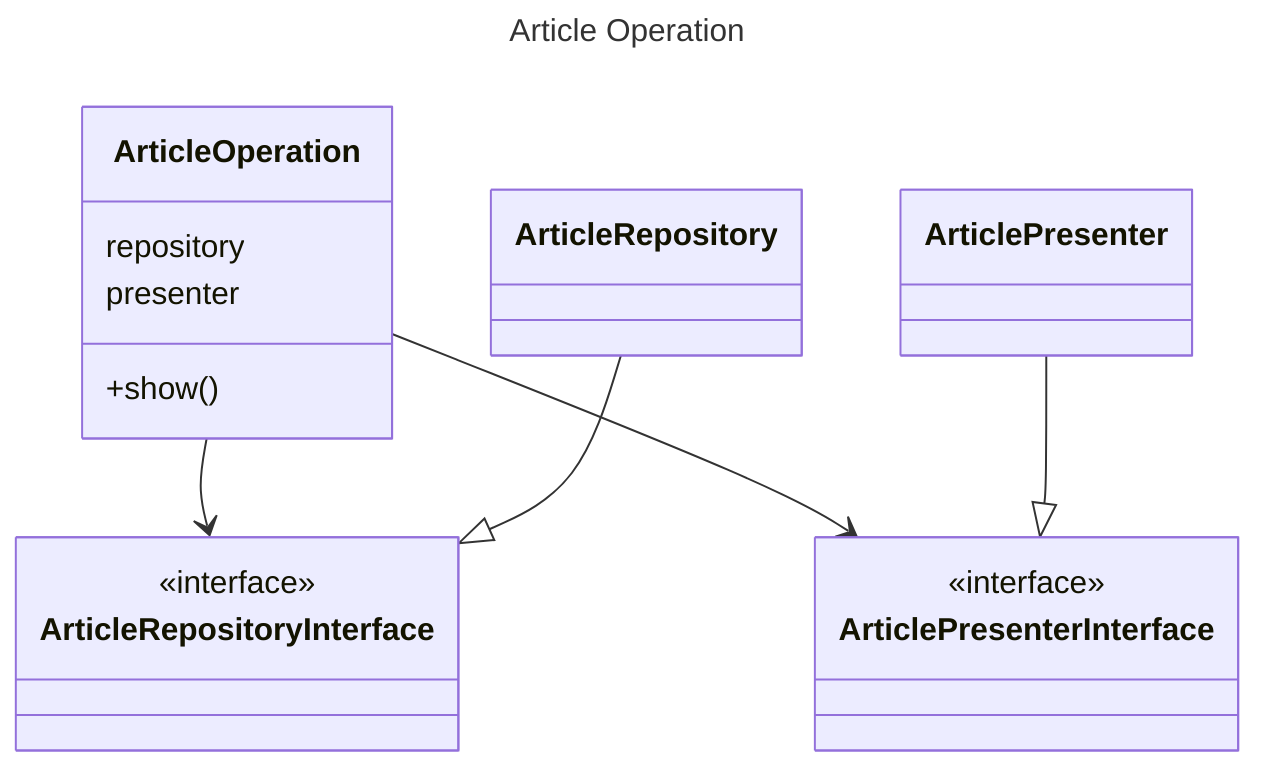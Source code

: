 ---
title: Article Operation
---
classDiagram
    class ArticleOperation {
        repository
        presenter
        +show()
    }
    class ArticleRepositoryInterface
    <<interface>> ArticleRepositoryInterface
    class ArticlePresenterInterface
    <<interface>> ArticlePresenterInterface
    class ArticleRepositoryInterface {
        <<interface>>
    }
    class ArticlePresenter
    class ArticleRepository
    ArticleOperation --> ArticleRepositoryInterface
    ArticleOperation --> ArticlePresenterInterface
    ArticlePresenter --|> ArticlePresenterInterface
    ArticleRepository --|> ArticleRepositoryInterface